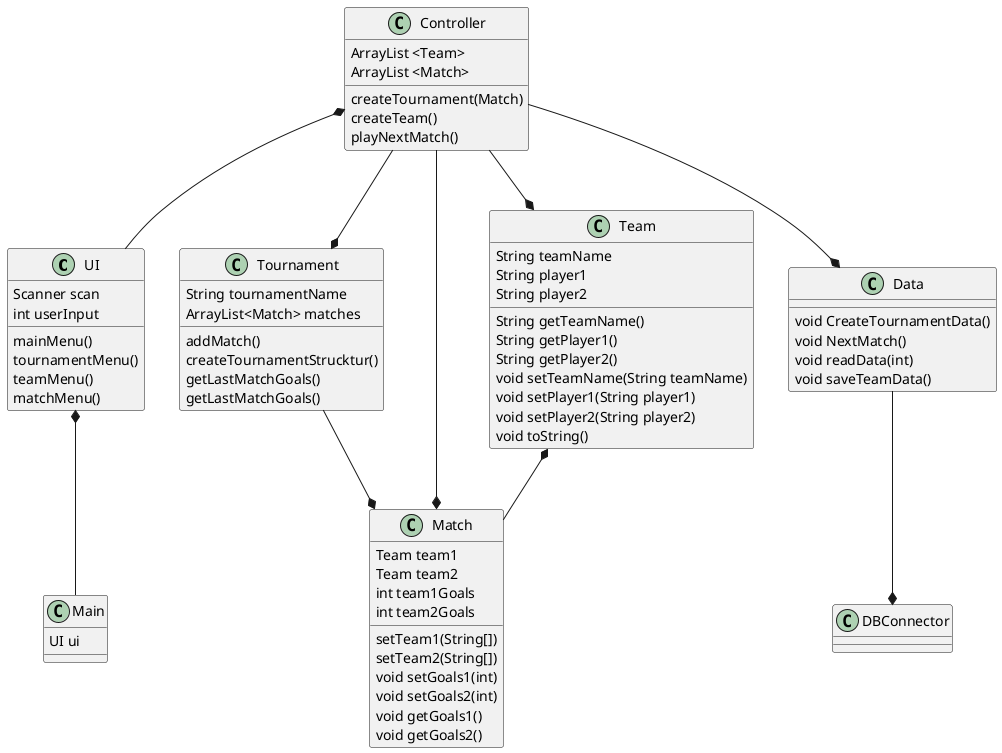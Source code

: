 @startuml
UI *-- Main
Controller *-- UI
Tournament --* Match
Team *-- Match
Controller --* Tournament
Controller --* Data
Controller --* Match
Controller --* Team
Data --* DBConnector

Main : UI ui

Controller : ArrayList <Team>
Controller : ArrayList <Match>
Controller : createTournament(Match)
Controller : createTeam()
Controller : playNextMatch()

Team : String teamName
Team : String player1
Team : String player2

Team : String getTeamName()
Team : String getPlayer1()
Team : String getPlayer2()
Team : void setTeamName(String teamName)
Team : void setPlayer1(String player1)
Team : void setPlayer2(String player2)
Team : void toString()

UI : Scanner scan
UI : int userInput
UI : mainMenu()
UI : tournamentMenu()
UI : teamMenu()
UI : matchMenu()

Data : void CreateTournamentData()
Data : void NextMatch()
Data : void readData(int)
Data : void saveTeamData()

Tournament : String tournamentName
Tournament : ArrayList<Match> matches
Tournament : addMatch()
Tournament : createTournamentStrucktur()
Tournament : getLastMatchGoals()
Tournament : getLastMatchGoals()

Match : Team team1
Match : Team team2
Match : int team1Goals
Match : int team2Goals
Match : setTeam1(String[])
Match : setTeam2(String[])
Match : void setGoals1(int)
Match : void setGoals2(int)
Match : void getGoals1()
Match : void getGoals2()

@enduml